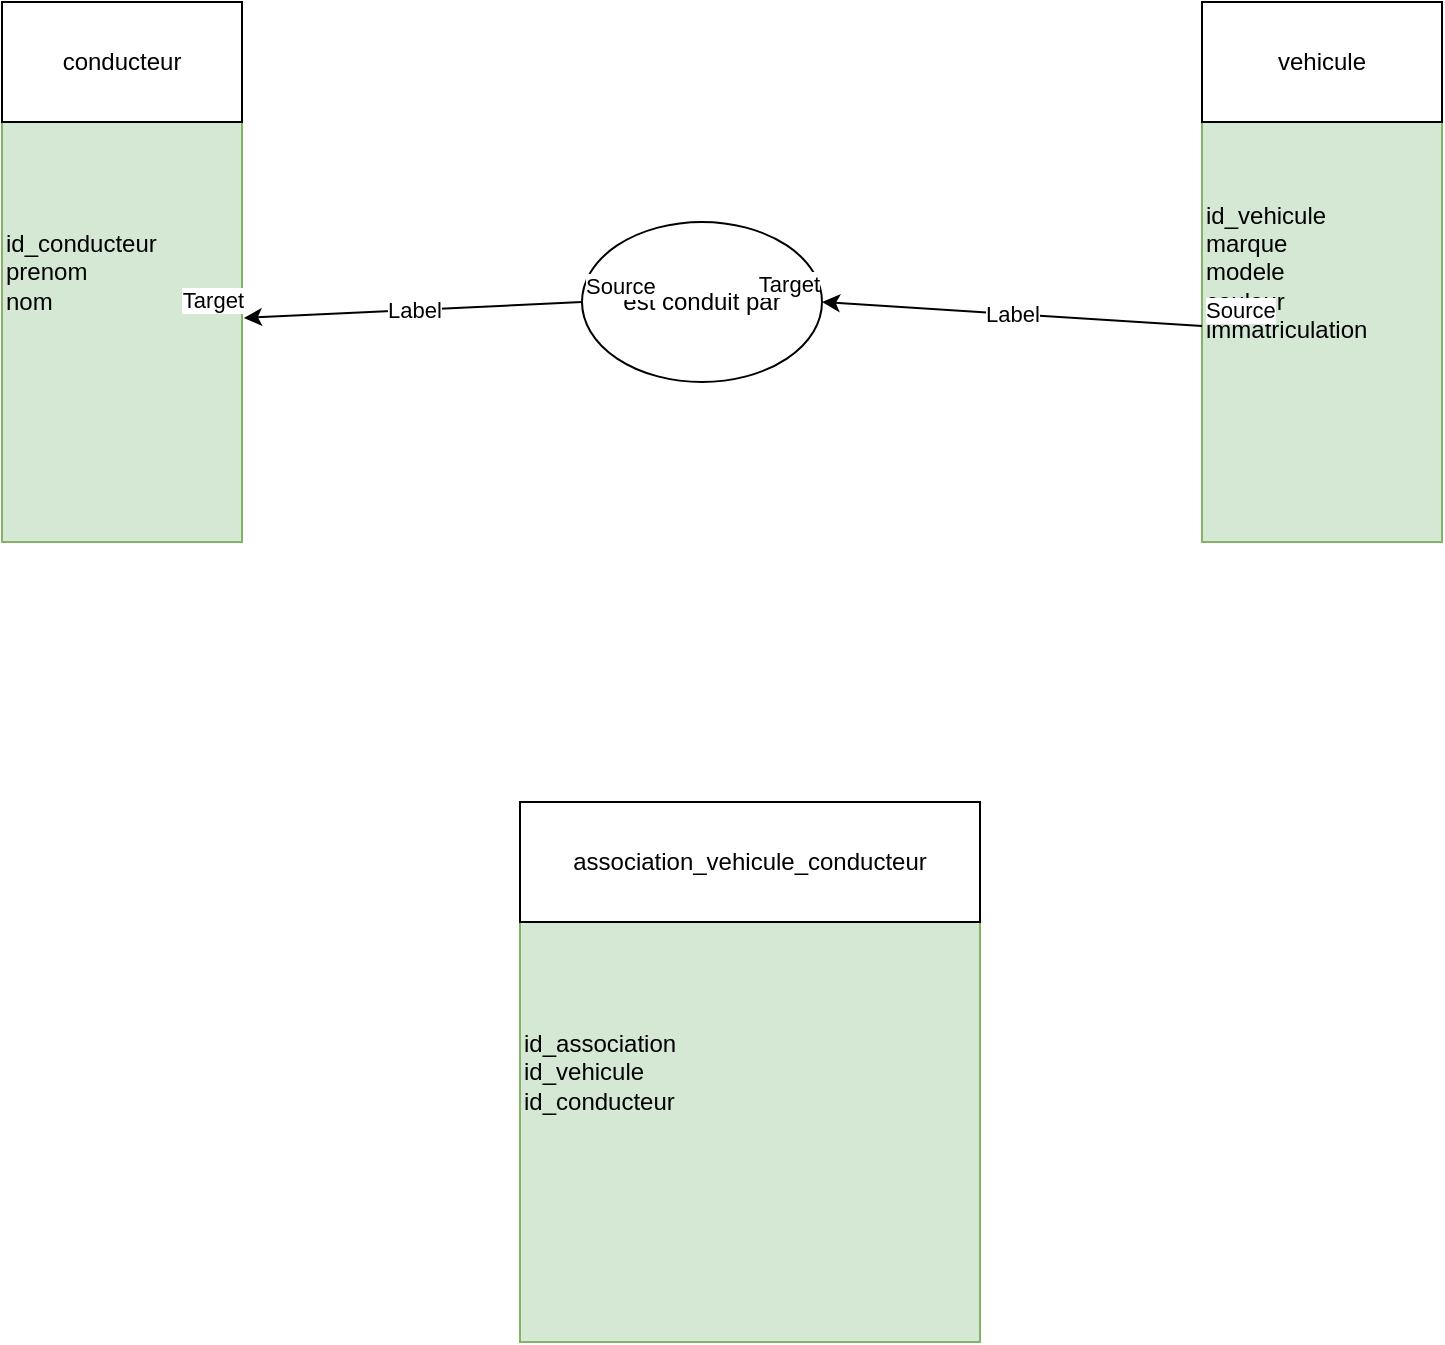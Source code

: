 <mxfile version="20.4.0" type="github">
  <diagram id="rXGdTFnwOXh6O6qmDT12" name="Page-1">
    <mxGraphModel dx="1422" dy="777" grid="1" gridSize="10" guides="1" tooltips="1" connect="1" arrows="1" fold="1" page="1" pageScale="1" pageWidth="827" pageHeight="1169" math="0" shadow="0">
      <root>
        <mxCell id="0" />
        <mxCell id="1" parent="0" />
        <mxCell id="ltqqr3VrsOdMrt5kDbMS-2" value="id_conducteur&lt;br&gt;prenom&lt;br&gt;nom" style="rounded=0;whiteSpace=wrap;html=1;fillColor=#d5e8d4;strokeColor=#82b366;align=left;" vertex="1" parent="1">
          <mxGeometry x="40" y="80" width="120" height="270" as="geometry" />
        </mxCell>
        <mxCell id="ltqqr3VrsOdMrt5kDbMS-3" value="conducteur" style="whiteSpace=wrap;html=1;" vertex="1" parent="1">
          <mxGeometry x="40" y="80" width="120" height="60" as="geometry" />
        </mxCell>
        <mxCell id="ltqqr3VrsOdMrt5kDbMS-4" value="id_vehicule&lt;br&gt;marque&lt;br&gt;modele&lt;br&gt;couleur&lt;br&gt;immatriculation&lt;br&gt;" style="rounded=0;whiteSpace=wrap;html=1;fillColor=#d5e8d4;strokeColor=#82b366;align=left;" vertex="1" parent="1">
          <mxGeometry x="640" y="80" width="120" height="270" as="geometry" />
        </mxCell>
        <mxCell id="ltqqr3VrsOdMrt5kDbMS-5" value="vehicule" style="whiteSpace=wrap;html=1;" vertex="1" parent="1">
          <mxGeometry x="640" y="80" width="120" height="60" as="geometry" />
        </mxCell>
        <mxCell id="ltqqr3VrsOdMrt5kDbMS-6" value="id_association&lt;br&gt;id_vehicule&lt;br&gt;id_conducteur" style="rounded=0;whiteSpace=wrap;html=1;fillColor=#d5e8d4;strokeColor=#82b366;align=left;" vertex="1" parent="1">
          <mxGeometry x="299" y="480" width="230" height="270" as="geometry" />
        </mxCell>
        <mxCell id="ltqqr3VrsOdMrt5kDbMS-7" value="association_vehicule_conducteur" style="whiteSpace=wrap;html=1;" vertex="1" parent="1">
          <mxGeometry x="299" y="480" width="230" height="60" as="geometry" />
        </mxCell>
        <mxCell id="ltqqr3VrsOdMrt5kDbMS-12" value="est conduit par" style="ellipse;whiteSpace=wrap;html=1;" vertex="1" parent="1">
          <mxGeometry x="330" y="190" width="120" height="80" as="geometry" />
        </mxCell>
        <mxCell id="ltqqr3VrsOdMrt5kDbMS-13" value="" style="endArrow=classic;html=1;rounded=0;entryX=1.008;entryY=0.585;entryDx=0;entryDy=0;entryPerimeter=0;exitX=0;exitY=0.5;exitDx=0;exitDy=0;" edge="1" parent="1" source="ltqqr3VrsOdMrt5kDbMS-12" target="ltqqr3VrsOdMrt5kDbMS-2">
          <mxGeometry relative="1" as="geometry">
            <mxPoint x="330" y="440" as="sourcePoint" />
            <mxPoint x="490" y="440" as="targetPoint" />
          </mxGeometry>
        </mxCell>
        <mxCell id="ltqqr3VrsOdMrt5kDbMS-14" value="Label" style="edgeLabel;resizable=0;html=1;align=center;verticalAlign=middle;" connectable="0" vertex="1" parent="ltqqr3VrsOdMrt5kDbMS-13">
          <mxGeometry relative="1" as="geometry" />
        </mxCell>
        <mxCell id="ltqqr3VrsOdMrt5kDbMS-15" value="Source" style="edgeLabel;resizable=0;html=1;align=left;verticalAlign=bottom;" connectable="0" vertex="1" parent="ltqqr3VrsOdMrt5kDbMS-13">
          <mxGeometry x="-1" relative="1" as="geometry" />
        </mxCell>
        <mxCell id="ltqqr3VrsOdMrt5kDbMS-16" value="Target" style="edgeLabel;resizable=0;html=1;align=right;verticalAlign=bottom;" connectable="0" vertex="1" parent="ltqqr3VrsOdMrt5kDbMS-13">
          <mxGeometry x="1" relative="1" as="geometry" />
        </mxCell>
        <mxCell id="ltqqr3VrsOdMrt5kDbMS-17" value="" style="endArrow=classic;html=1;rounded=0;entryX=1;entryY=0.5;entryDx=0;entryDy=0;exitX=0;exitY=0.6;exitDx=0;exitDy=0;exitPerimeter=0;" edge="1" parent="1" source="ltqqr3VrsOdMrt5kDbMS-4" target="ltqqr3VrsOdMrt5kDbMS-12">
          <mxGeometry relative="1" as="geometry">
            <mxPoint x="330" y="440" as="sourcePoint" />
            <mxPoint x="490" y="440" as="targetPoint" />
          </mxGeometry>
        </mxCell>
        <mxCell id="ltqqr3VrsOdMrt5kDbMS-18" value="Label" style="edgeLabel;resizable=0;html=1;align=center;verticalAlign=middle;" connectable="0" vertex="1" parent="ltqqr3VrsOdMrt5kDbMS-17">
          <mxGeometry relative="1" as="geometry" />
        </mxCell>
        <mxCell id="ltqqr3VrsOdMrt5kDbMS-19" value="Source" style="edgeLabel;resizable=0;html=1;align=left;verticalAlign=bottom;" connectable="0" vertex="1" parent="ltqqr3VrsOdMrt5kDbMS-17">
          <mxGeometry x="-1" relative="1" as="geometry" />
        </mxCell>
        <mxCell id="ltqqr3VrsOdMrt5kDbMS-20" value="Target" style="edgeLabel;resizable=0;html=1;align=right;verticalAlign=bottom;" connectable="0" vertex="1" parent="ltqqr3VrsOdMrt5kDbMS-17">
          <mxGeometry x="1" relative="1" as="geometry" />
        </mxCell>
      </root>
    </mxGraphModel>
  </diagram>
</mxfile>
